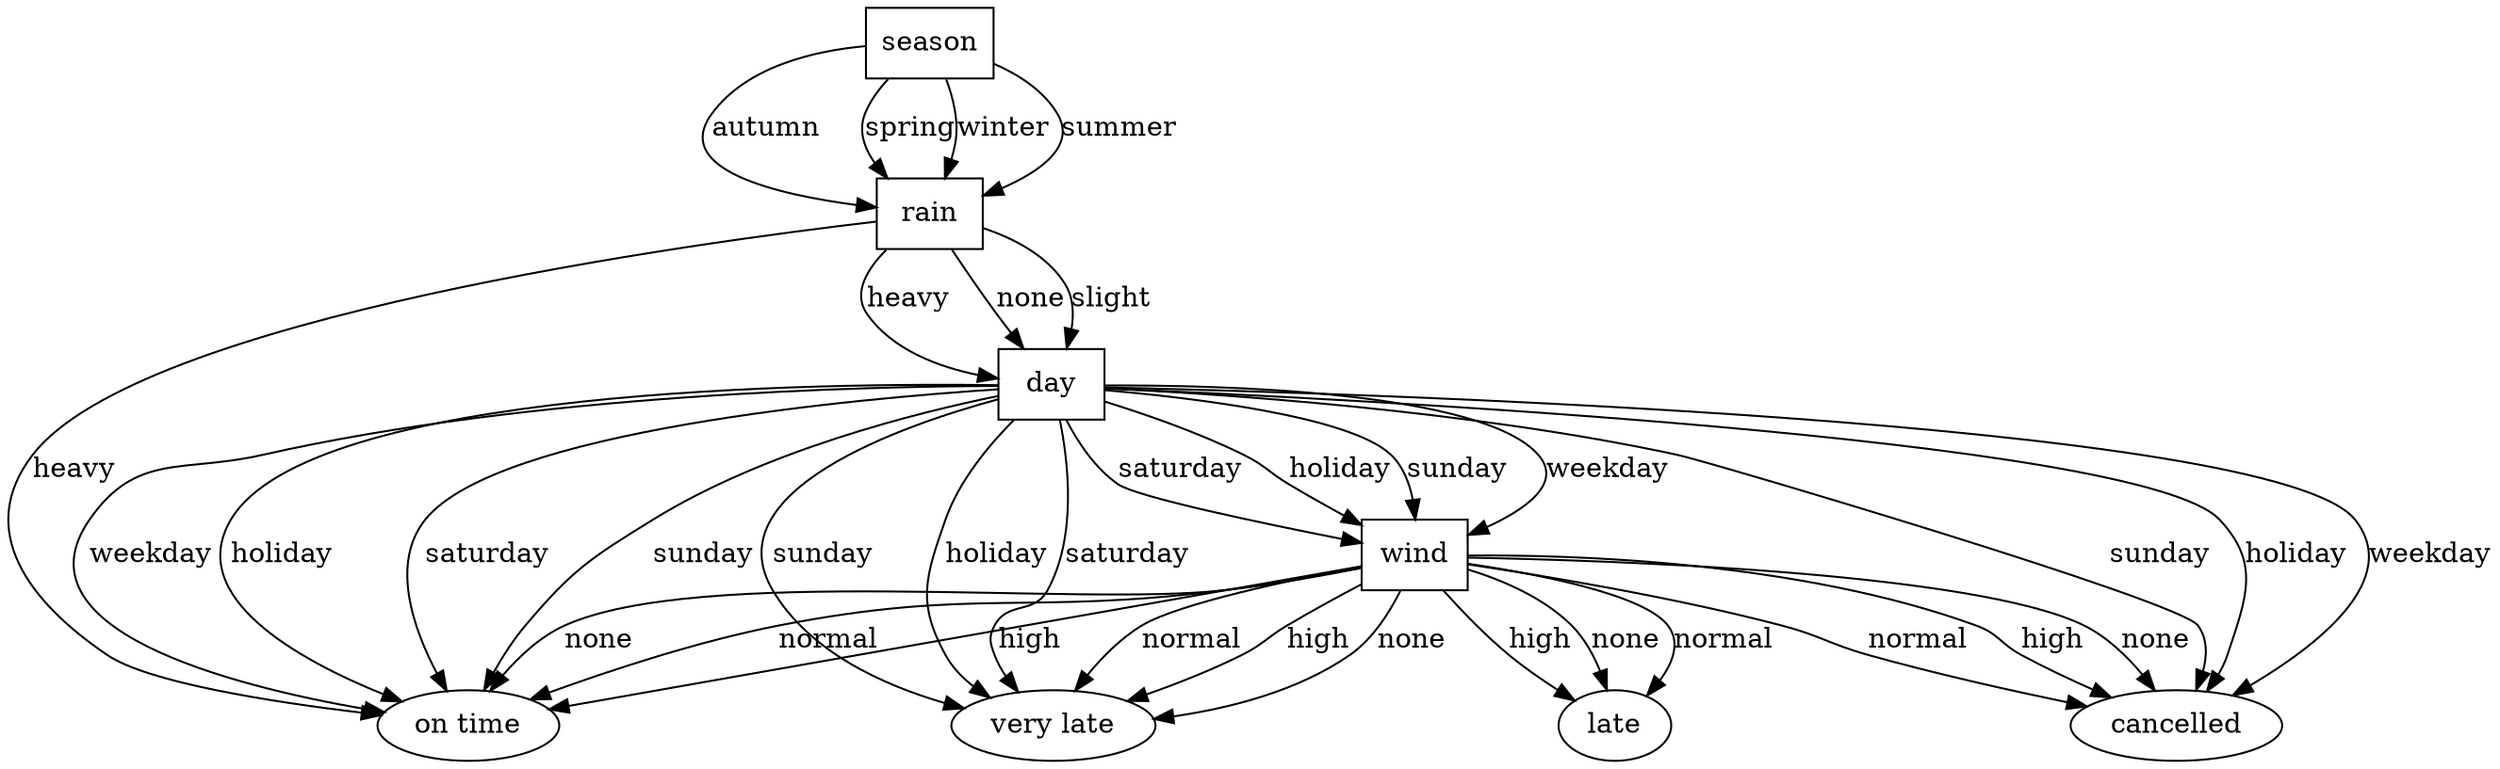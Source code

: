 digraph tree {
"season" [label = "season",shape = box];
"rain" [label = "rain",shape = box];
"day" [label = "day",shape = box];
"on time" [label = "on time"];
"on time" [label = "on time"];
"wind" [label = "wind",shape = box];
"on time" [label = "on time"];
"on time" [label = "on time"];
"on time" [label = "on time"];
"on time" [label = "on time"];
"day" [label = "day",shape = box];
"on time" [label = "on time"];
"on time" [label = "on time"];
"wind" [label = "wind",shape = box];
"on time" [label = "on time"];
"on time" [label = "on time"];
"very late" [label = "very late"];
"on time" [label = "on time"];
"day" [label = "day",shape = box];
"on time" [label = "on time"];
"on time" [label = "on time"];
"on time" [label = "on time"];
"wind" [label = "wind",shape = box];
"on time" [label = "on time"];
"on time" [label = "on time"];
"on time" [label = "on time"];
"rain" [label = "rain",shape = box];
"day" [label = "day",shape = box];
"cancelled" [label = "cancelled"];
"cancelled" [label = "cancelled"];
"cancelled" [label = "cancelled"];
"wind" [label = "wind",shape = box];
"cancelled" [label = "cancelled"];
"cancelled" [label = "cancelled"];
"cancelled" [label = "cancelled"];
"day" [label = "day",shape = box];
"on time" [label = "on time"];
"on time" [label = "on time"];
"wind" [label = "wind",shape = box];
"on time" [label = "on time"];
"on time" [label = "on time"];
"on time" [label = "on time"];
"on time" [label = "on time"];
"day" [label = "day",shape = box];
"on time" [label = "on time"];
"wind" [label = "wind",shape = box];
"on time" [label = "on time"];
"on time" [label = "on time"];
"on time" [label = "on time"];
"wind" [label = "wind",shape = box];
"on time" [label = "on time"];
"on time" [label = "on time"];
"on time" [label = "on time"];
"on time" [label = "on time"];
"rain" [label = "rain",shape = box];
"day" [label = "day",shape = box];
"very late" [label = "very late"];
"very late" [label = "very late"];
"wind" [label = "wind",shape = box];
"very late" [label = "very late"];
"very late" [label = "very late"];
"very late" [label = "very late"];
"very late" [label = "very late"];
"day" [label = "day",shape = box];
"on time" [label = "on time"];
"on time" [label = "on time"];
"wind" [label = "wind",shape = box];
"on time" [label = "on time"];
"on time" [label = "on time"];
"on time" [label = "on time"];
"wind" [label = "wind",shape = box];
"late" [label = "late"];
"late" [label = "late"];
"late" [label = "late"];
"day" [label = "day",shape = box];
"on time" [label = "on time"];
"on time" [label = "on time"];
"wind" [label = "wind",shape = box];
"on time" [label = "on time"];
"on time" [label = "on time"];
"on time" [label = "on time"];
"on time" [label = "on time"];
"rain" [label = "rain",shape = box];
"on time" [label = "on time"];
"day" [label = "day",shape = box];
"wind" [label = "wind",shape = box];
"on time" [label = "on time"];
"on time" [label = "on time"];
"on time" [label = "on time"];
"on time" [label = "on time"];
"wind" [label = "wind",shape = box];
"on time" [label = "on time"];
"on time" [label = "on time"];
"on time" [label = "on time"];
"wind" [label = "wind",shape = box];
"on time" [label = "on time"];
"on time" [label = "on time"];
"on time" [label = "on time"];
"day" [label = "day",shape = box];
"on time" [label = "on time"];
"wind" [label = "wind",shape = box];
"on time" [label = "on time"];
"on time" [label = "on time"];
"on time" [label = "on time"];
"wind" [label = "wind",shape = box];
"on time" [label = "on time"];
"on time" [label = "on time"];
"on time" [label = "on time"];
"on time" [label = "on time"];
"season" -> "rain" [label= "autumn"];
"season" -> "rain" [label= "spring"];
"season" -> "rain" [label= "winter"];
"season" -> "rain" [label= "summer"];
"rain" -> "day" [label= "heavy"];
"rain" -> "day" [label= "none"];
"rain" -> "day" [label= "slight"];
"day" -> "on time" [label= "sunday"];
"day" -> "on time" [label= "holiday"];
"day" -> "wind" [label= "weekday"];
"day" -> "on time" [label= "saturday"];
"wind" -> "on time" [label= "high"];
"wind" -> "on time" [label= "none"];
"wind" -> "on time" [label= "normal"];
"wind" -> "very late" [label= "normal"];
"day" -> "on time" [label= "weekday"];
"day" -> "wind" [label= "saturday"];
"day" -> "cancelled" [label= "sunday"];
"day" -> "cancelled" [label= "holiday"];
"day" -> "cancelled" [label= "weekday"];
"wind" -> "cancelled" [label= "high"];
"wind" -> "cancelled" [label= "none"];
"wind" -> "cancelled" [label= "normal"];
"day" -> "wind" [label= "holiday"];
"day" -> "very late" [label= "sunday"];
"day" -> "very late" [label= "holiday"];
"day" -> "very late" [label= "saturday"];
"wind" -> "very late" [label= "high"];
"wind" -> "very late" [label= "none"];
"wind" -> "late" [label= "high"];
"wind" -> "late" [label= "none"];
"wind" -> "late" [label= "normal"];
"rain" -> "on time" [label= "heavy"];
"day" -> "wind" [label= "sunday"];
}